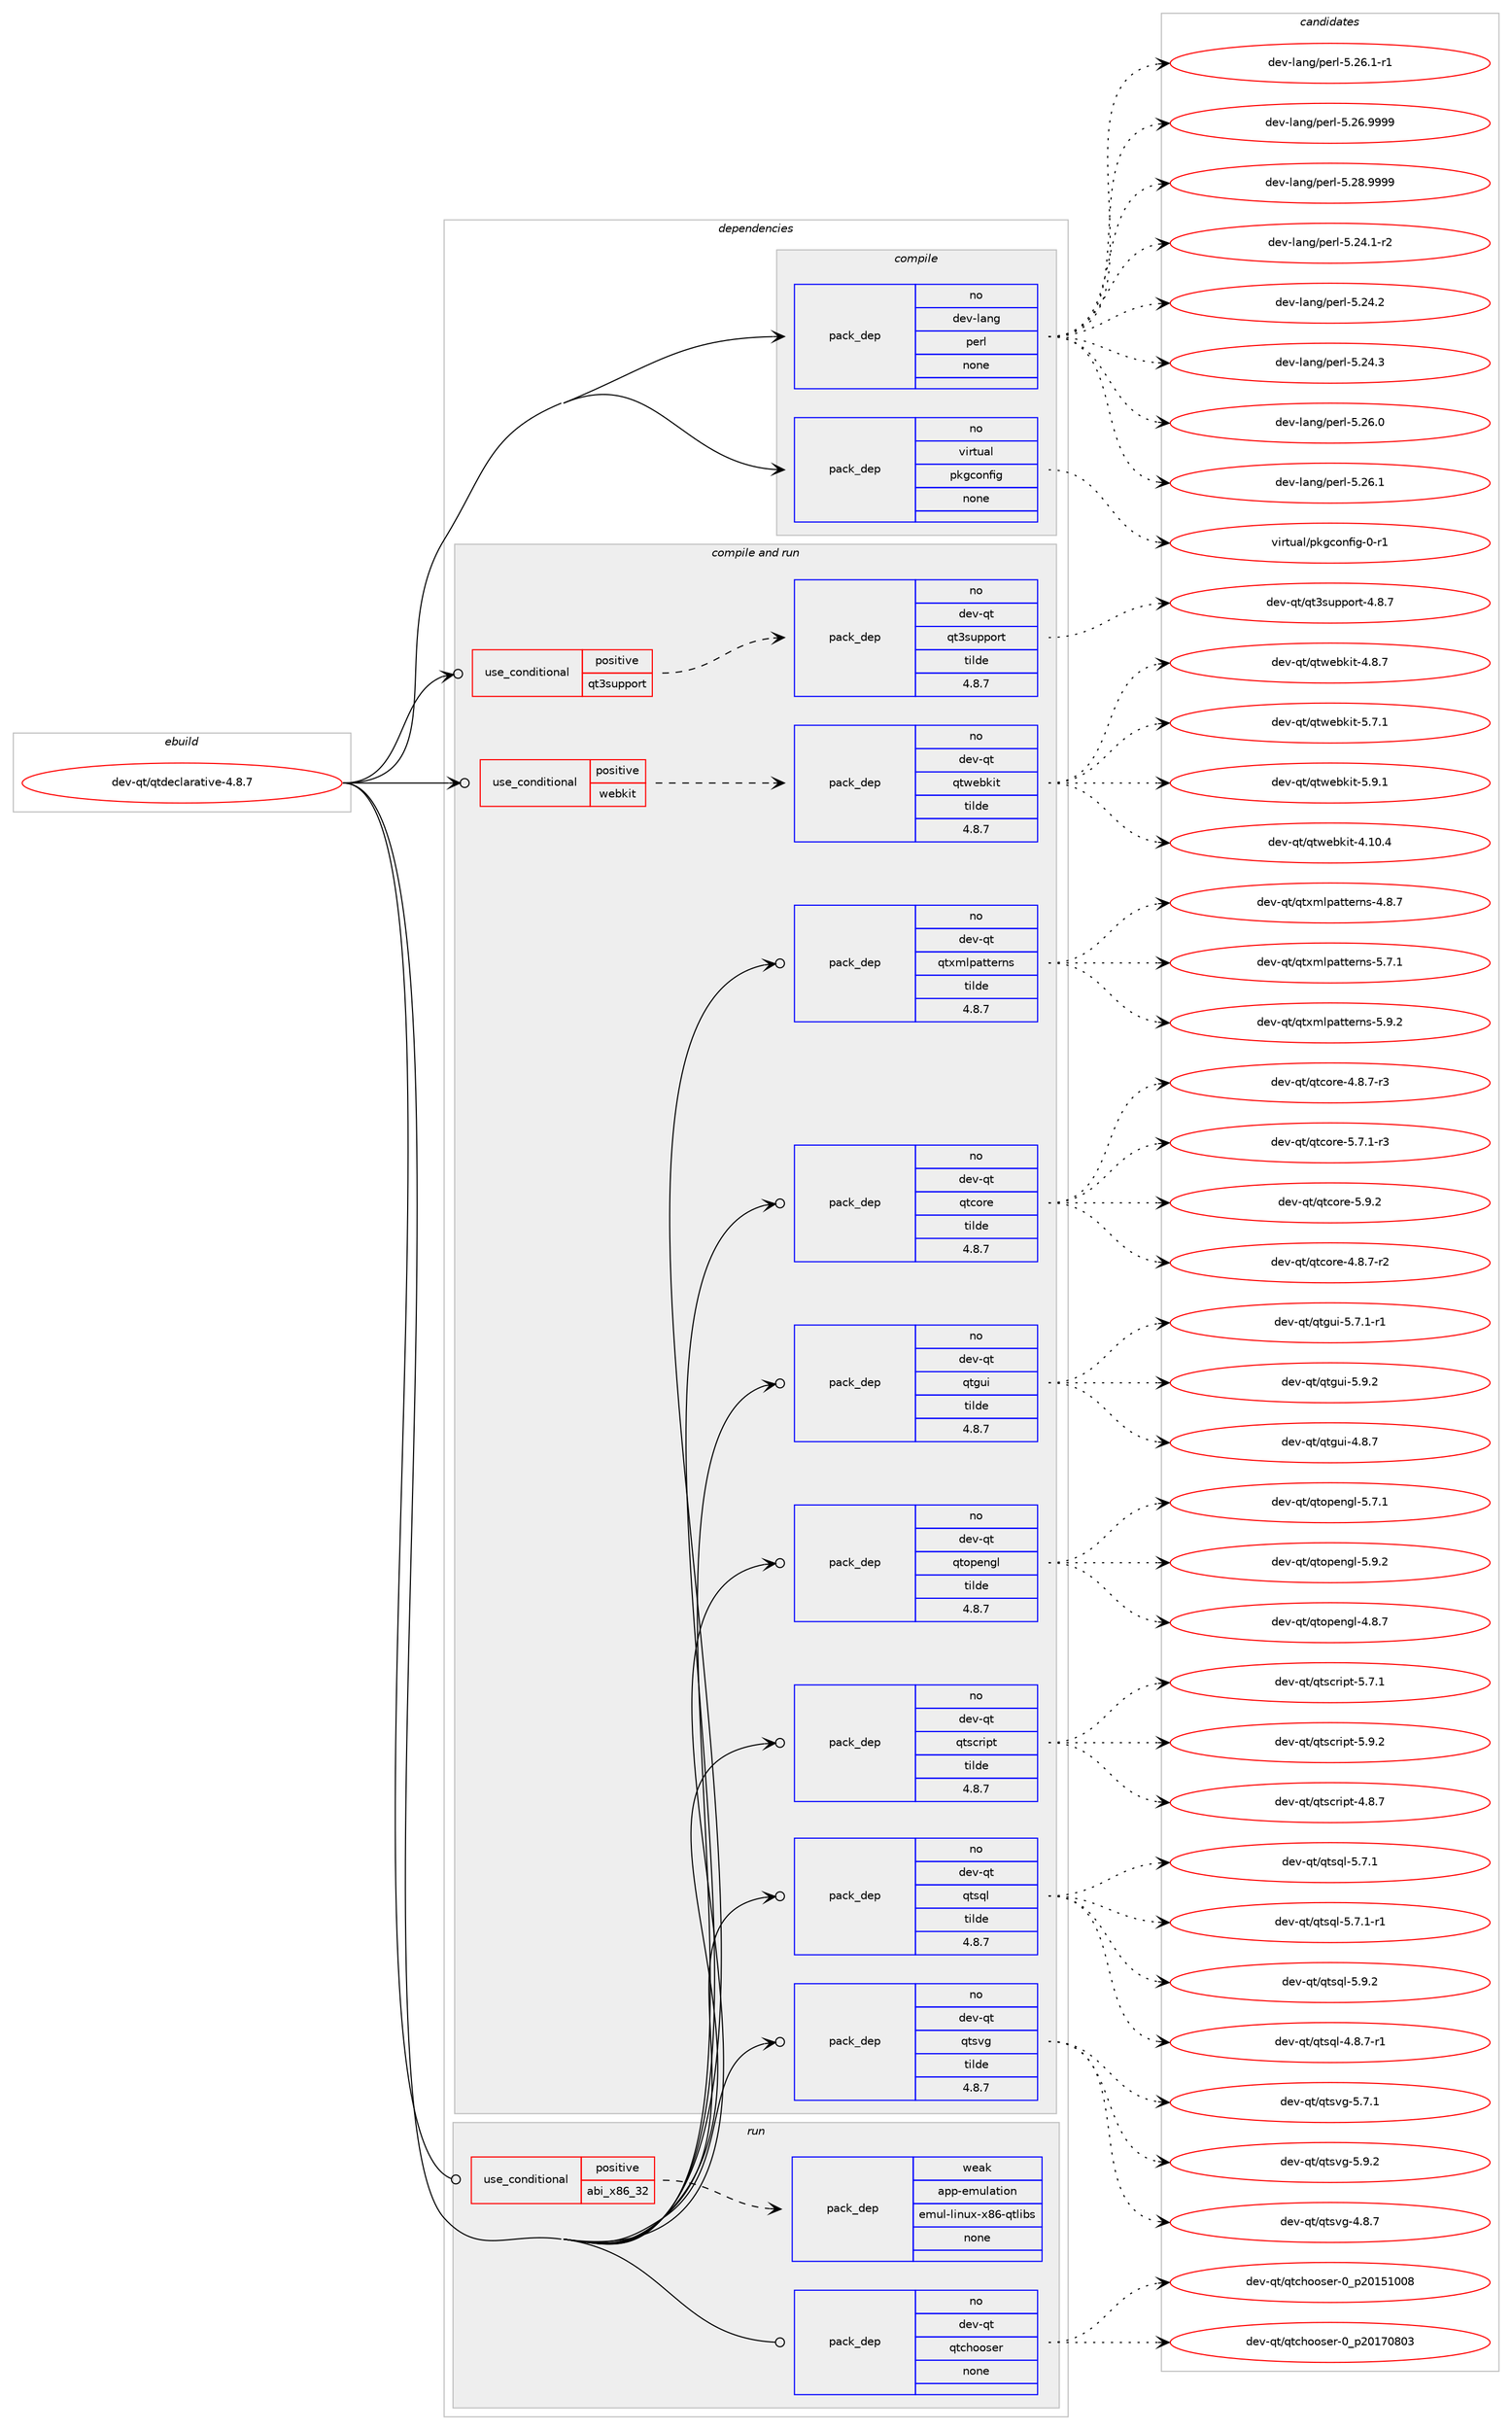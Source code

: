 digraph prolog {

# *************
# Graph options
# *************

newrank=true;
concentrate=true;
compound=true;
graph [rankdir=LR,fontname=Helvetica,fontsize=10,ranksep=1.5];#, ranksep=2.5, nodesep=0.2];
edge  [arrowhead=vee];
node  [fontname=Helvetica,fontsize=10];

# **********
# The ebuild
# **********

subgraph cluster_leftcol {
color=gray;
rank=same;
label=<<i>ebuild</i>>;
id [label="dev-qt/qtdeclarative-4.8.7", color=red, width=4, href="../dev-qt/qtdeclarative-4.8.7.svg"];
}

# ****************
# The dependencies
# ****************

subgraph cluster_midcol {
color=gray;
label=<<i>dependencies</i>>;
subgraph cluster_compile {
fillcolor="#eeeeee";
style=filled;
label=<<i>compile</i>>;
subgraph pack147523 {
dependency195888 [label=<<TABLE BORDER="0" CELLBORDER="1" CELLSPACING="0" CELLPADDING="4" WIDTH="220"><TR><TD ROWSPAN="6" CELLPADDING="30">pack_dep</TD></TR><TR><TD WIDTH="110">no</TD></TR><TR><TD>dev-lang</TD></TR><TR><TD>perl</TD></TR><TR><TD>none</TD></TR><TR><TD></TD></TR></TABLE>>, shape=none, color=blue];
}
id:e -> dependency195888:w [weight=20,style="solid",arrowhead="vee"];
subgraph pack147524 {
dependency195889 [label=<<TABLE BORDER="0" CELLBORDER="1" CELLSPACING="0" CELLPADDING="4" WIDTH="220"><TR><TD ROWSPAN="6" CELLPADDING="30">pack_dep</TD></TR><TR><TD WIDTH="110">no</TD></TR><TR><TD>virtual</TD></TR><TR><TD>pkgconfig</TD></TR><TR><TD>none</TD></TR><TR><TD></TD></TR></TABLE>>, shape=none, color=blue];
}
id:e -> dependency195889:w [weight=20,style="solid",arrowhead="vee"];
}
subgraph cluster_compileandrun {
fillcolor="#eeeeee";
style=filled;
label=<<i>compile and run</i>>;
subgraph cond44398 {
dependency195890 [label=<<TABLE BORDER="0" CELLBORDER="1" CELLSPACING="0" CELLPADDING="4"><TR><TD ROWSPAN="3" CELLPADDING="10">use_conditional</TD></TR><TR><TD>positive</TD></TR><TR><TD>qt3support</TD></TR></TABLE>>, shape=none, color=red];
subgraph pack147525 {
dependency195891 [label=<<TABLE BORDER="0" CELLBORDER="1" CELLSPACING="0" CELLPADDING="4" WIDTH="220"><TR><TD ROWSPAN="6" CELLPADDING="30">pack_dep</TD></TR><TR><TD WIDTH="110">no</TD></TR><TR><TD>dev-qt</TD></TR><TR><TD>qt3support</TD></TR><TR><TD>tilde</TD></TR><TR><TD>4.8.7</TD></TR></TABLE>>, shape=none, color=blue];
}
dependency195890:e -> dependency195891:w [weight=20,style="dashed",arrowhead="vee"];
}
id:e -> dependency195890:w [weight=20,style="solid",arrowhead="odotvee"];
subgraph cond44399 {
dependency195892 [label=<<TABLE BORDER="0" CELLBORDER="1" CELLSPACING="0" CELLPADDING="4"><TR><TD ROWSPAN="3" CELLPADDING="10">use_conditional</TD></TR><TR><TD>positive</TD></TR><TR><TD>webkit</TD></TR></TABLE>>, shape=none, color=red];
subgraph pack147526 {
dependency195893 [label=<<TABLE BORDER="0" CELLBORDER="1" CELLSPACING="0" CELLPADDING="4" WIDTH="220"><TR><TD ROWSPAN="6" CELLPADDING="30">pack_dep</TD></TR><TR><TD WIDTH="110">no</TD></TR><TR><TD>dev-qt</TD></TR><TR><TD>qtwebkit</TD></TR><TR><TD>tilde</TD></TR><TR><TD>4.8.7</TD></TR></TABLE>>, shape=none, color=blue];
}
dependency195892:e -> dependency195893:w [weight=20,style="dashed",arrowhead="vee"];
}
id:e -> dependency195892:w [weight=20,style="solid",arrowhead="odotvee"];
subgraph pack147527 {
dependency195894 [label=<<TABLE BORDER="0" CELLBORDER="1" CELLSPACING="0" CELLPADDING="4" WIDTH="220"><TR><TD ROWSPAN="6" CELLPADDING="30">pack_dep</TD></TR><TR><TD WIDTH="110">no</TD></TR><TR><TD>dev-qt</TD></TR><TR><TD>qtcore</TD></TR><TR><TD>tilde</TD></TR><TR><TD>4.8.7</TD></TR></TABLE>>, shape=none, color=blue];
}
id:e -> dependency195894:w [weight=20,style="solid",arrowhead="odotvee"];
subgraph pack147528 {
dependency195895 [label=<<TABLE BORDER="0" CELLBORDER="1" CELLSPACING="0" CELLPADDING="4" WIDTH="220"><TR><TD ROWSPAN="6" CELLPADDING="30">pack_dep</TD></TR><TR><TD WIDTH="110">no</TD></TR><TR><TD>dev-qt</TD></TR><TR><TD>qtgui</TD></TR><TR><TD>tilde</TD></TR><TR><TD>4.8.7</TD></TR></TABLE>>, shape=none, color=blue];
}
id:e -> dependency195895:w [weight=20,style="solid",arrowhead="odotvee"];
subgraph pack147529 {
dependency195896 [label=<<TABLE BORDER="0" CELLBORDER="1" CELLSPACING="0" CELLPADDING="4" WIDTH="220"><TR><TD ROWSPAN="6" CELLPADDING="30">pack_dep</TD></TR><TR><TD WIDTH="110">no</TD></TR><TR><TD>dev-qt</TD></TR><TR><TD>qtopengl</TD></TR><TR><TD>tilde</TD></TR><TR><TD>4.8.7</TD></TR></TABLE>>, shape=none, color=blue];
}
id:e -> dependency195896:w [weight=20,style="solid",arrowhead="odotvee"];
subgraph pack147530 {
dependency195897 [label=<<TABLE BORDER="0" CELLBORDER="1" CELLSPACING="0" CELLPADDING="4" WIDTH="220"><TR><TD ROWSPAN="6" CELLPADDING="30">pack_dep</TD></TR><TR><TD WIDTH="110">no</TD></TR><TR><TD>dev-qt</TD></TR><TR><TD>qtscript</TD></TR><TR><TD>tilde</TD></TR><TR><TD>4.8.7</TD></TR></TABLE>>, shape=none, color=blue];
}
id:e -> dependency195897:w [weight=20,style="solid",arrowhead="odotvee"];
subgraph pack147531 {
dependency195898 [label=<<TABLE BORDER="0" CELLBORDER="1" CELLSPACING="0" CELLPADDING="4" WIDTH="220"><TR><TD ROWSPAN="6" CELLPADDING="30">pack_dep</TD></TR><TR><TD WIDTH="110">no</TD></TR><TR><TD>dev-qt</TD></TR><TR><TD>qtsql</TD></TR><TR><TD>tilde</TD></TR><TR><TD>4.8.7</TD></TR></TABLE>>, shape=none, color=blue];
}
id:e -> dependency195898:w [weight=20,style="solid",arrowhead="odotvee"];
subgraph pack147532 {
dependency195899 [label=<<TABLE BORDER="0" CELLBORDER="1" CELLSPACING="0" CELLPADDING="4" WIDTH="220"><TR><TD ROWSPAN="6" CELLPADDING="30">pack_dep</TD></TR><TR><TD WIDTH="110">no</TD></TR><TR><TD>dev-qt</TD></TR><TR><TD>qtsvg</TD></TR><TR><TD>tilde</TD></TR><TR><TD>4.8.7</TD></TR></TABLE>>, shape=none, color=blue];
}
id:e -> dependency195899:w [weight=20,style="solid",arrowhead="odotvee"];
subgraph pack147533 {
dependency195900 [label=<<TABLE BORDER="0" CELLBORDER="1" CELLSPACING="0" CELLPADDING="4" WIDTH="220"><TR><TD ROWSPAN="6" CELLPADDING="30">pack_dep</TD></TR><TR><TD WIDTH="110">no</TD></TR><TR><TD>dev-qt</TD></TR><TR><TD>qtxmlpatterns</TD></TR><TR><TD>tilde</TD></TR><TR><TD>4.8.7</TD></TR></TABLE>>, shape=none, color=blue];
}
id:e -> dependency195900:w [weight=20,style="solid",arrowhead="odotvee"];
}
subgraph cluster_run {
fillcolor="#eeeeee";
style=filled;
label=<<i>run</i>>;
subgraph cond44400 {
dependency195901 [label=<<TABLE BORDER="0" CELLBORDER="1" CELLSPACING="0" CELLPADDING="4"><TR><TD ROWSPAN="3" CELLPADDING="10">use_conditional</TD></TR><TR><TD>positive</TD></TR><TR><TD>abi_x86_32</TD></TR></TABLE>>, shape=none, color=red];
subgraph pack147534 {
dependency195902 [label=<<TABLE BORDER="0" CELLBORDER="1" CELLSPACING="0" CELLPADDING="4" WIDTH="220"><TR><TD ROWSPAN="6" CELLPADDING="30">pack_dep</TD></TR><TR><TD WIDTH="110">weak</TD></TR><TR><TD>app-emulation</TD></TR><TR><TD>emul-linux-x86-qtlibs</TD></TR><TR><TD>none</TD></TR><TR><TD></TD></TR></TABLE>>, shape=none, color=blue];
}
dependency195901:e -> dependency195902:w [weight=20,style="dashed",arrowhead="vee"];
}
id:e -> dependency195901:w [weight=20,style="solid",arrowhead="odot"];
subgraph pack147535 {
dependency195903 [label=<<TABLE BORDER="0" CELLBORDER="1" CELLSPACING="0" CELLPADDING="4" WIDTH="220"><TR><TD ROWSPAN="6" CELLPADDING="30">pack_dep</TD></TR><TR><TD WIDTH="110">no</TD></TR><TR><TD>dev-qt</TD></TR><TR><TD>qtchooser</TD></TR><TR><TD>none</TD></TR><TR><TD></TD></TR></TABLE>>, shape=none, color=blue];
}
id:e -> dependency195903:w [weight=20,style="solid",arrowhead="odot"];
}
}

# **************
# The candidates
# **************

subgraph cluster_choices {
rank=same;
color=gray;
label=<<i>candidates</i>>;

subgraph choice147523 {
color=black;
nodesep=1;
choice100101118451089711010347112101114108455346505246494511450 [label="dev-lang/perl-5.24.1-r2", color=red, width=4,href="../dev-lang/perl-5.24.1-r2.svg"];
choice10010111845108971101034711210111410845534650524650 [label="dev-lang/perl-5.24.2", color=red, width=4,href="../dev-lang/perl-5.24.2.svg"];
choice10010111845108971101034711210111410845534650524651 [label="dev-lang/perl-5.24.3", color=red, width=4,href="../dev-lang/perl-5.24.3.svg"];
choice10010111845108971101034711210111410845534650544648 [label="dev-lang/perl-5.26.0", color=red, width=4,href="../dev-lang/perl-5.26.0.svg"];
choice10010111845108971101034711210111410845534650544649 [label="dev-lang/perl-5.26.1", color=red, width=4,href="../dev-lang/perl-5.26.1.svg"];
choice100101118451089711010347112101114108455346505446494511449 [label="dev-lang/perl-5.26.1-r1", color=red, width=4,href="../dev-lang/perl-5.26.1-r1.svg"];
choice10010111845108971101034711210111410845534650544657575757 [label="dev-lang/perl-5.26.9999", color=red, width=4,href="../dev-lang/perl-5.26.9999.svg"];
choice10010111845108971101034711210111410845534650564657575757 [label="dev-lang/perl-5.28.9999", color=red, width=4,href="../dev-lang/perl-5.28.9999.svg"];
dependency195888:e -> choice100101118451089711010347112101114108455346505246494511450:w [style=dotted,weight="100"];
dependency195888:e -> choice10010111845108971101034711210111410845534650524650:w [style=dotted,weight="100"];
dependency195888:e -> choice10010111845108971101034711210111410845534650524651:w [style=dotted,weight="100"];
dependency195888:e -> choice10010111845108971101034711210111410845534650544648:w [style=dotted,weight="100"];
dependency195888:e -> choice10010111845108971101034711210111410845534650544649:w [style=dotted,weight="100"];
dependency195888:e -> choice100101118451089711010347112101114108455346505446494511449:w [style=dotted,weight="100"];
dependency195888:e -> choice10010111845108971101034711210111410845534650544657575757:w [style=dotted,weight="100"];
dependency195888:e -> choice10010111845108971101034711210111410845534650564657575757:w [style=dotted,weight="100"];
}
subgraph choice147524 {
color=black;
nodesep=1;
choice11810511411611797108471121071039911111010210510345484511449 [label="virtual/pkgconfig-0-r1", color=red, width=4,href="../virtual/pkgconfig-0-r1.svg"];
dependency195889:e -> choice11810511411611797108471121071039911111010210510345484511449:w [style=dotted,weight="100"];
}
subgraph choice147525 {
color=black;
nodesep=1;
choice100101118451131164711311651115117112112111114116455246564655 [label="dev-qt/qt3support-4.8.7", color=red, width=4,href="../dev-qt/qt3support-4.8.7.svg"];
dependency195891:e -> choice100101118451131164711311651115117112112111114116455246564655:w [style=dotted,weight="100"];
}
subgraph choice147526 {
color=black;
nodesep=1;
choice10010111845113116471131161191019810710511645524649484652 [label="dev-qt/qtwebkit-4.10.4", color=red, width=4,href="../dev-qt/qtwebkit-4.10.4.svg"];
choice100101118451131164711311611910198107105116455246564655 [label="dev-qt/qtwebkit-4.8.7", color=red, width=4,href="../dev-qt/qtwebkit-4.8.7.svg"];
choice100101118451131164711311611910198107105116455346554649 [label="dev-qt/qtwebkit-5.7.1", color=red, width=4,href="../dev-qt/qtwebkit-5.7.1.svg"];
choice100101118451131164711311611910198107105116455346574649 [label="dev-qt/qtwebkit-5.9.1", color=red, width=4,href="../dev-qt/qtwebkit-5.9.1.svg"];
dependency195893:e -> choice10010111845113116471131161191019810710511645524649484652:w [style=dotted,weight="100"];
dependency195893:e -> choice100101118451131164711311611910198107105116455246564655:w [style=dotted,weight="100"];
dependency195893:e -> choice100101118451131164711311611910198107105116455346554649:w [style=dotted,weight="100"];
dependency195893:e -> choice100101118451131164711311611910198107105116455346574649:w [style=dotted,weight="100"];
}
subgraph choice147527 {
color=black;
nodesep=1;
choice1001011184511311647113116991111141014552465646554511450 [label="dev-qt/qtcore-4.8.7-r2", color=red, width=4,href="../dev-qt/qtcore-4.8.7-r2.svg"];
choice1001011184511311647113116991111141014552465646554511451 [label="dev-qt/qtcore-4.8.7-r3", color=red, width=4,href="../dev-qt/qtcore-4.8.7-r3.svg"];
choice1001011184511311647113116991111141014553465546494511451 [label="dev-qt/qtcore-5.7.1-r3", color=red, width=4,href="../dev-qt/qtcore-5.7.1-r3.svg"];
choice100101118451131164711311699111114101455346574650 [label="dev-qt/qtcore-5.9.2", color=red, width=4,href="../dev-qt/qtcore-5.9.2.svg"];
dependency195894:e -> choice1001011184511311647113116991111141014552465646554511450:w [style=dotted,weight="100"];
dependency195894:e -> choice1001011184511311647113116991111141014552465646554511451:w [style=dotted,weight="100"];
dependency195894:e -> choice1001011184511311647113116991111141014553465546494511451:w [style=dotted,weight="100"];
dependency195894:e -> choice100101118451131164711311699111114101455346574650:w [style=dotted,weight="100"];
}
subgraph choice147528 {
color=black;
nodesep=1;
choice1001011184511311647113116103117105455246564655 [label="dev-qt/qtgui-4.8.7", color=red, width=4,href="../dev-qt/qtgui-4.8.7.svg"];
choice10010111845113116471131161031171054553465546494511449 [label="dev-qt/qtgui-5.7.1-r1", color=red, width=4,href="../dev-qt/qtgui-5.7.1-r1.svg"];
choice1001011184511311647113116103117105455346574650 [label="dev-qt/qtgui-5.9.2", color=red, width=4,href="../dev-qt/qtgui-5.9.2.svg"];
dependency195895:e -> choice1001011184511311647113116103117105455246564655:w [style=dotted,weight="100"];
dependency195895:e -> choice10010111845113116471131161031171054553465546494511449:w [style=dotted,weight="100"];
dependency195895:e -> choice1001011184511311647113116103117105455346574650:w [style=dotted,weight="100"];
}
subgraph choice147529 {
color=black;
nodesep=1;
choice1001011184511311647113116111112101110103108455246564655 [label="dev-qt/qtopengl-4.8.7", color=red, width=4,href="../dev-qt/qtopengl-4.8.7.svg"];
choice1001011184511311647113116111112101110103108455346554649 [label="dev-qt/qtopengl-5.7.1", color=red, width=4,href="../dev-qt/qtopengl-5.7.1.svg"];
choice1001011184511311647113116111112101110103108455346574650 [label="dev-qt/qtopengl-5.9.2", color=red, width=4,href="../dev-qt/qtopengl-5.9.2.svg"];
dependency195896:e -> choice1001011184511311647113116111112101110103108455246564655:w [style=dotted,weight="100"];
dependency195896:e -> choice1001011184511311647113116111112101110103108455346554649:w [style=dotted,weight="100"];
dependency195896:e -> choice1001011184511311647113116111112101110103108455346574650:w [style=dotted,weight="100"];
}
subgraph choice147530 {
color=black;
nodesep=1;
choice100101118451131164711311611599114105112116455246564655 [label="dev-qt/qtscript-4.8.7", color=red, width=4,href="../dev-qt/qtscript-4.8.7.svg"];
choice100101118451131164711311611599114105112116455346554649 [label="dev-qt/qtscript-5.7.1", color=red, width=4,href="../dev-qt/qtscript-5.7.1.svg"];
choice100101118451131164711311611599114105112116455346574650 [label="dev-qt/qtscript-5.9.2", color=red, width=4,href="../dev-qt/qtscript-5.9.2.svg"];
dependency195897:e -> choice100101118451131164711311611599114105112116455246564655:w [style=dotted,weight="100"];
dependency195897:e -> choice100101118451131164711311611599114105112116455346554649:w [style=dotted,weight="100"];
dependency195897:e -> choice100101118451131164711311611599114105112116455346574650:w [style=dotted,weight="100"];
}
subgraph choice147531 {
color=black;
nodesep=1;
choice10010111845113116471131161151131084552465646554511449 [label="dev-qt/qtsql-4.8.7-r1", color=red, width=4,href="../dev-qt/qtsql-4.8.7-r1.svg"];
choice1001011184511311647113116115113108455346554649 [label="dev-qt/qtsql-5.7.1", color=red, width=4,href="../dev-qt/qtsql-5.7.1.svg"];
choice10010111845113116471131161151131084553465546494511449 [label="dev-qt/qtsql-5.7.1-r1", color=red, width=4,href="../dev-qt/qtsql-5.7.1-r1.svg"];
choice1001011184511311647113116115113108455346574650 [label="dev-qt/qtsql-5.9.2", color=red, width=4,href="../dev-qt/qtsql-5.9.2.svg"];
dependency195898:e -> choice10010111845113116471131161151131084552465646554511449:w [style=dotted,weight="100"];
dependency195898:e -> choice1001011184511311647113116115113108455346554649:w [style=dotted,weight="100"];
dependency195898:e -> choice10010111845113116471131161151131084553465546494511449:w [style=dotted,weight="100"];
dependency195898:e -> choice1001011184511311647113116115113108455346574650:w [style=dotted,weight="100"];
}
subgraph choice147532 {
color=black;
nodesep=1;
choice1001011184511311647113116115118103455246564655 [label="dev-qt/qtsvg-4.8.7", color=red, width=4,href="../dev-qt/qtsvg-4.8.7.svg"];
choice1001011184511311647113116115118103455346554649 [label="dev-qt/qtsvg-5.7.1", color=red, width=4,href="../dev-qt/qtsvg-5.7.1.svg"];
choice1001011184511311647113116115118103455346574650 [label="dev-qt/qtsvg-5.9.2", color=red, width=4,href="../dev-qt/qtsvg-5.9.2.svg"];
dependency195899:e -> choice1001011184511311647113116115118103455246564655:w [style=dotted,weight="100"];
dependency195899:e -> choice1001011184511311647113116115118103455346554649:w [style=dotted,weight="100"];
dependency195899:e -> choice1001011184511311647113116115118103455346574650:w [style=dotted,weight="100"];
}
subgraph choice147533 {
color=black;
nodesep=1;
choice100101118451131164711311612010910811297116116101114110115455246564655 [label="dev-qt/qtxmlpatterns-4.8.7", color=red, width=4,href="../dev-qt/qtxmlpatterns-4.8.7.svg"];
choice100101118451131164711311612010910811297116116101114110115455346554649 [label="dev-qt/qtxmlpatterns-5.7.1", color=red, width=4,href="../dev-qt/qtxmlpatterns-5.7.1.svg"];
choice100101118451131164711311612010910811297116116101114110115455346574650 [label="dev-qt/qtxmlpatterns-5.9.2", color=red, width=4,href="../dev-qt/qtxmlpatterns-5.9.2.svg"];
dependency195900:e -> choice100101118451131164711311612010910811297116116101114110115455246564655:w [style=dotted,weight="100"];
dependency195900:e -> choice100101118451131164711311612010910811297116116101114110115455346554649:w [style=dotted,weight="100"];
dependency195900:e -> choice100101118451131164711311612010910811297116116101114110115455346574650:w [style=dotted,weight="100"];
}
subgraph choice147534 {
color=black;
nodesep=1;
}
subgraph choice147535 {
color=black;
nodesep=1;
choice1001011184511311647113116991041111111151011144548951125048495349484856 [label="dev-qt/qtchooser-0_p20151008", color=red, width=4,href="../dev-qt/qtchooser-0_p20151008.svg"];
choice1001011184511311647113116991041111111151011144548951125048495548564851 [label="dev-qt/qtchooser-0_p20170803", color=red, width=4,href="../dev-qt/qtchooser-0_p20170803.svg"];
dependency195903:e -> choice1001011184511311647113116991041111111151011144548951125048495349484856:w [style=dotted,weight="100"];
dependency195903:e -> choice1001011184511311647113116991041111111151011144548951125048495548564851:w [style=dotted,weight="100"];
}
}

}
